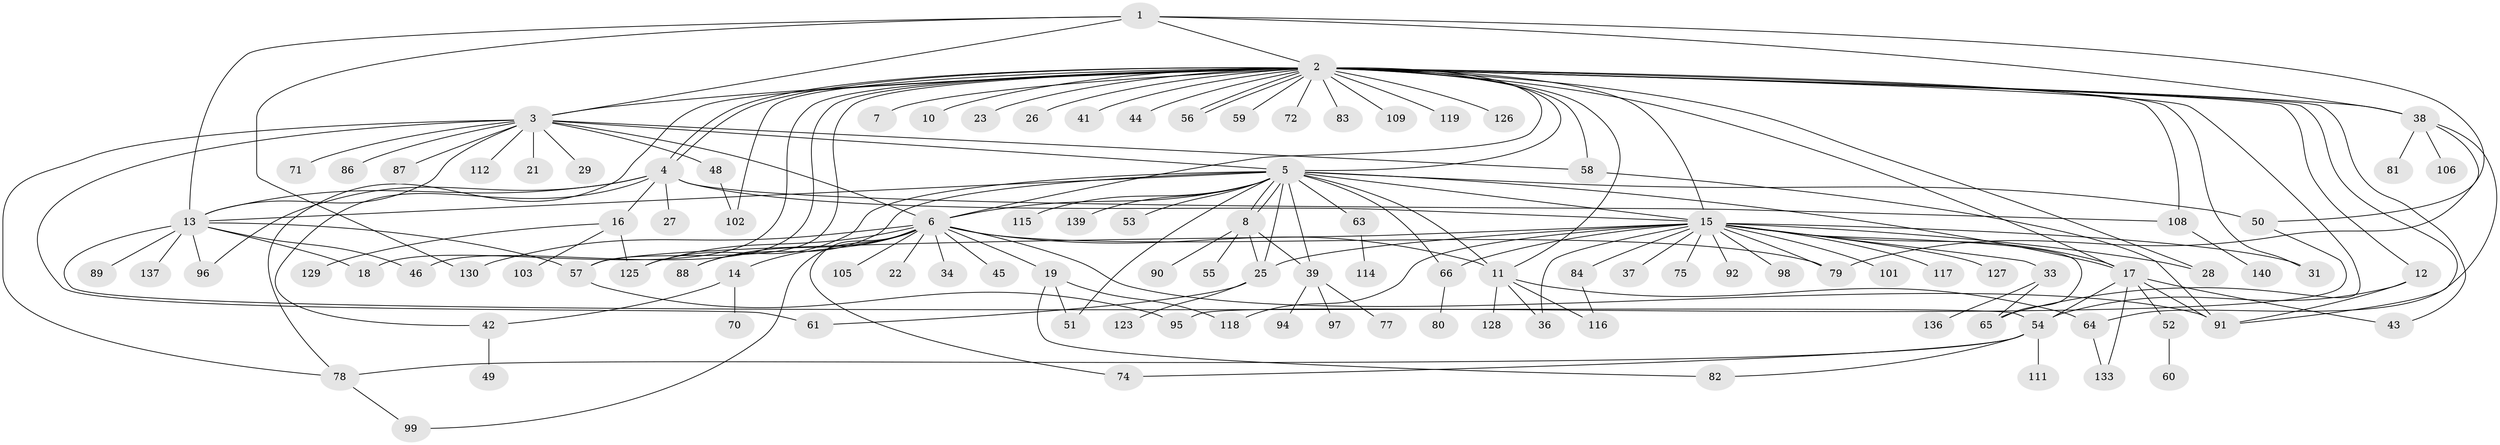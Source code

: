 // Generated by graph-tools (version 1.1) at 2025/51/02/27/25 19:51:56]
// undirected, 110 vertices, 170 edges
graph export_dot {
graph [start="1"]
  node [color=gray90,style=filled];
  1;
  2 [super="+47"];
  3 [super="+68"];
  4 [super="+69"];
  5 [super="+24"];
  6 [super="+9"];
  7 [super="+104"];
  8;
  10 [super="+20"];
  11 [super="+120"];
  12;
  13 [super="+85"];
  14;
  15 [super="+32"];
  16;
  17 [super="+30"];
  18;
  19 [super="+67"];
  21;
  22;
  23;
  25 [super="+93"];
  26;
  27 [super="+62"];
  28 [super="+35"];
  29;
  31;
  33 [super="+110"];
  34;
  36 [super="+121"];
  37;
  38 [super="+40"];
  39;
  41 [super="+73"];
  42 [super="+76"];
  43;
  44;
  45;
  46 [super="+122"];
  48;
  49;
  50;
  51;
  52 [super="+124"];
  53;
  54 [super="+107"];
  55;
  56;
  57;
  58;
  59;
  60;
  61;
  63;
  64;
  65;
  66;
  70;
  71;
  72;
  74;
  75;
  77;
  78;
  79;
  80;
  81;
  82;
  83;
  84;
  86;
  87;
  88;
  89;
  90;
  91 [super="+100"];
  92;
  94;
  95;
  96;
  97;
  98;
  99;
  101;
  102;
  103;
  105;
  106;
  108 [super="+132"];
  109;
  111;
  112 [super="+113"];
  114;
  115;
  116;
  117 [super="+131"];
  118 [super="+138"];
  119;
  123;
  125 [super="+135"];
  126;
  127;
  128;
  129;
  130 [super="+134"];
  133;
  136;
  137;
  139;
  140;
  1 -- 2;
  1 -- 3;
  1 -- 13;
  1 -- 50;
  1 -- 130;
  1 -- 38;
  2 -- 3;
  2 -- 4;
  2 -- 4;
  2 -- 5;
  2 -- 6;
  2 -- 7;
  2 -- 10;
  2 -- 11;
  2 -- 12;
  2 -- 17 [weight=2];
  2 -- 18;
  2 -- 23;
  2 -- 26;
  2 -- 28;
  2 -- 31;
  2 -- 38;
  2 -- 41;
  2 -- 43;
  2 -- 44;
  2 -- 46;
  2 -- 56;
  2 -- 56;
  2 -- 57;
  2 -- 59;
  2 -- 65;
  2 -- 72;
  2 -- 78;
  2 -- 83;
  2 -- 91;
  2 -- 102;
  2 -- 119;
  2 -- 126;
  2 -- 58;
  2 -- 109;
  2 -- 15;
  2 -- 108;
  3 -- 5;
  3 -- 6;
  3 -- 13;
  3 -- 21;
  3 -- 29;
  3 -- 48;
  3 -- 58;
  3 -- 61;
  3 -- 71;
  3 -- 78;
  3 -- 86;
  3 -- 87;
  3 -- 112;
  4 -- 13;
  4 -- 15;
  4 -- 16;
  4 -- 27;
  4 -- 42;
  4 -- 96;
  4 -- 108;
  5 -- 6;
  5 -- 8;
  5 -- 8;
  5 -- 11;
  5 -- 13;
  5 -- 15;
  5 -- 17;
  5 -- 53;
  5 -- 88;
  5 -- 115;
  5 -- 139;
  5 -- 66;
  5 -- 39;
  5 -- 50;
  5 -- 51;
  5 -- 25;
  5 -- 125;
  5 -- 63;
  6 -- 14;
  6 -- 22;
  6 -- 79;
  6 -- 34;
  6 -- 99;
  6 -- 130;
  6 -- 105;
  6 -- 74;
  6 -- 11;
  6 -- 45;
  6 -- 19;
  6 -- 88;
  6 -- 91;
  6 -- 125;
  8 -- 39;
  8 -- 55;
  8 -- 90;
  8 -- 25;
  11 -- 64;
  11 -- 128;
  11 -- 116;
  11 -- 36;
  12 -- 54;
  12 -- 91;
  13 -- 18;
  13 -- 54;
  13 -- 57;
  13 -- 89;
  13 -- 96;
  13 -- 137;
  13 -- 46;
  14 -- 42;
  14 -- 70;
  15 -- 17;
  15 -- 36;
  15 -- 37;
  15 -- 57;
  15 -- 66;
  15 -- 75;
  15 -- 79;
  15 -- 92;
  15 -- 101;
  15 -- 117;
  15 -- 118;
  15 -- 127;
  15 -- 65;
  15 -- 33;
  15 -- 98;
  15 -- 84;
  15 -- 28;
  15 -- 31;
  15 -- 25;
  16 -- 103;
  16 -- 125 [weight=2];
  16 -- 129;
  17 -- 43;
  17 -- 52;
  17 -- 54;
  17 -- 91;
  17 -- 133;
  19 -- 82;
  19 -- 118;
  19 -- 51;
  25 -- 123;
  25 -- 61;
  33 -- 65;
  33 -- 136;
  38 -- 64;
  38 -- 81;
  38 -- 106;
  38 -- 79;
  39 -- 77;
  39 -- 94;
  39 -- 97;
  42 -- 49;
  48 -- 102;
  50 -- 95;
  52 -- 60;
  54 -- 78;
  54 -- 82;
  54 -- 111;
  54 -- 74;
  57 -- 95;
  58 -- 91;
  63 -- 114;
  64 -- 133;
  66 -- 80;
  78 -- 99;
  84 -- 116;
  108 -- 140;
}
